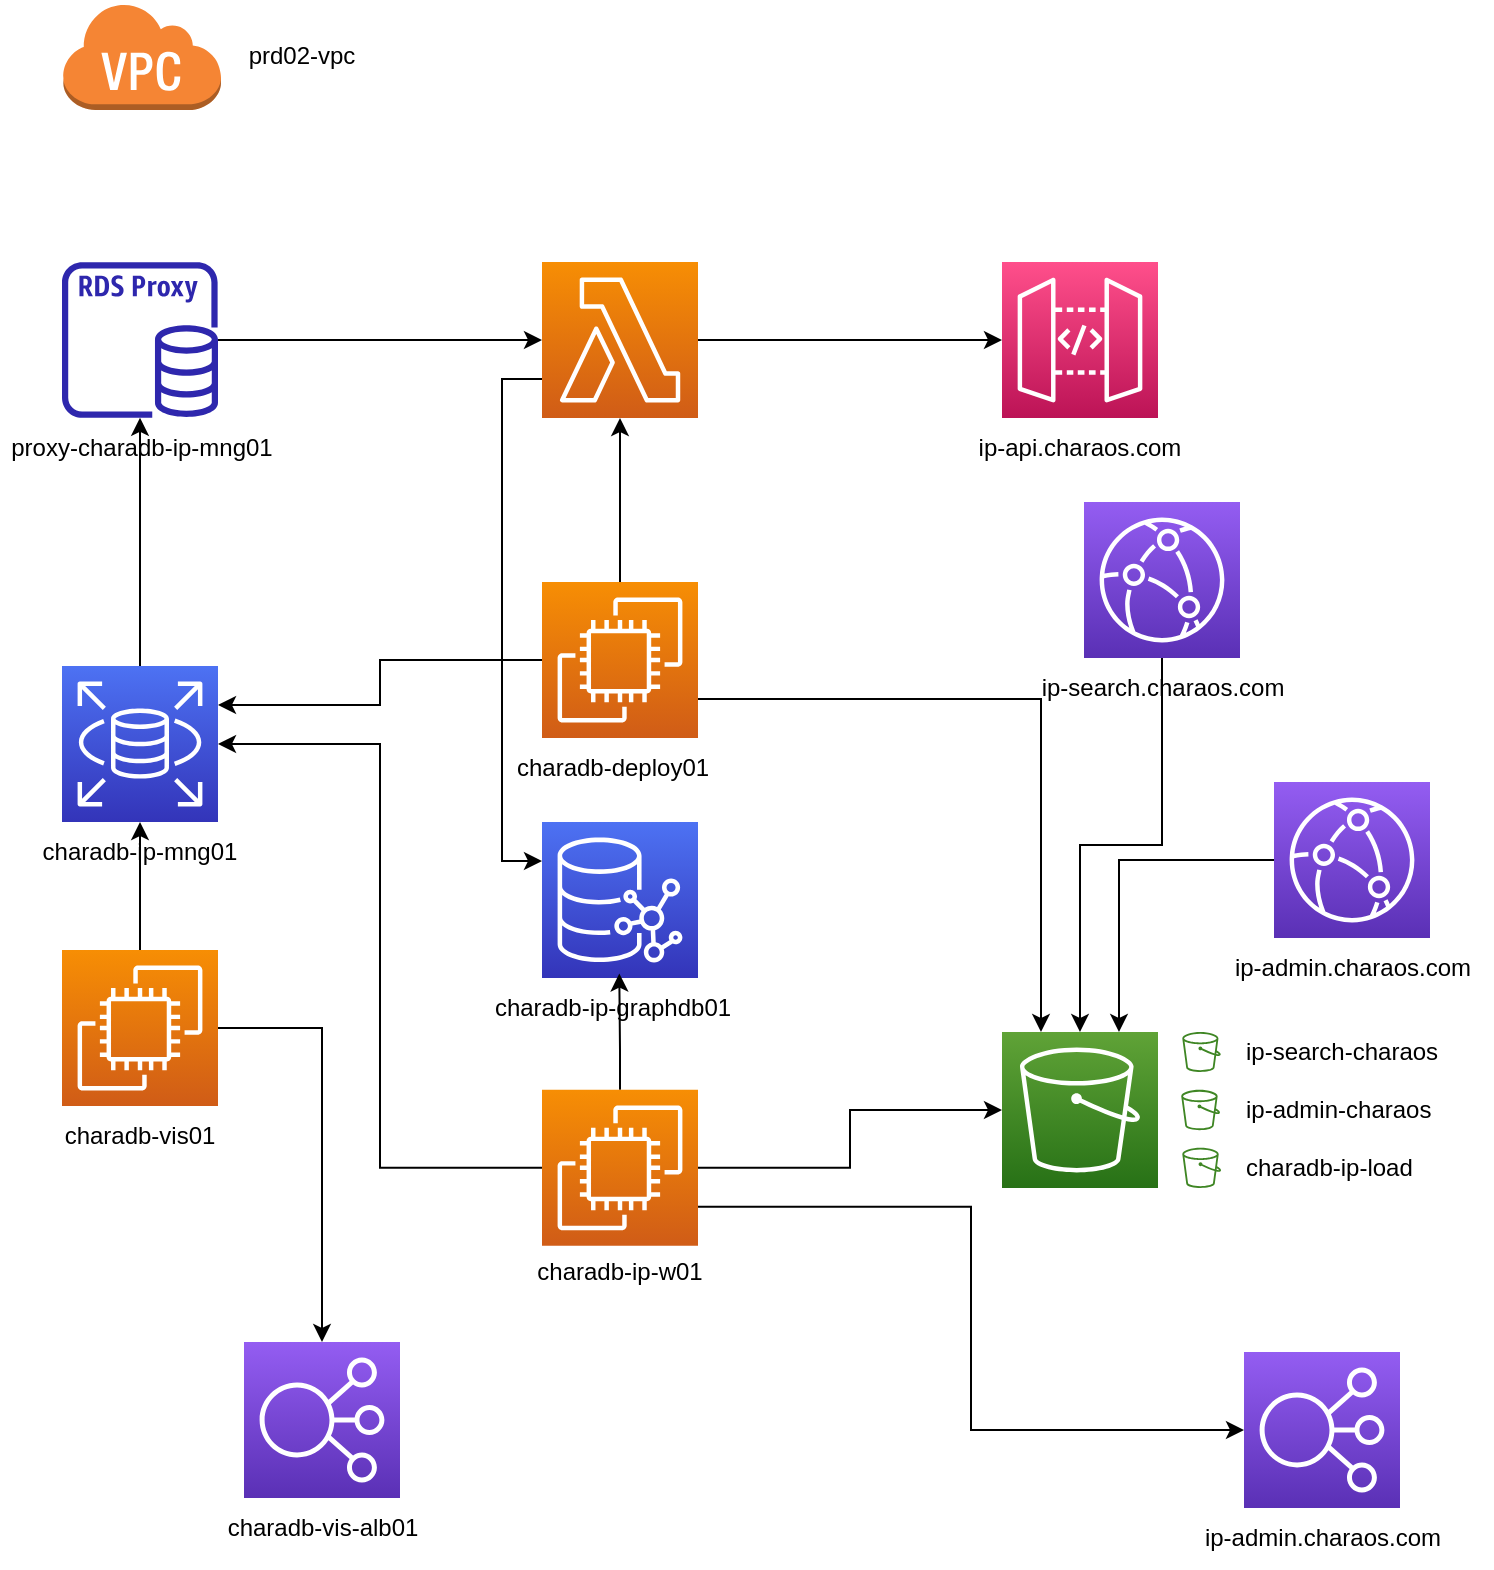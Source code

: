 <mxfile version="21.0.6" type="github">
  <diagram id="SxIJ2LlRQHvGSV_vCLlB" name="ページ1">
    <mxGraphModel dx="1728" dy="957" grid="1" gridSize="10" guides="1" tooltips="1" connect="1" arrows="1" fold="1" page="1" pageScale="1" pageWidth="1169" pageHeight="827" math="0" shadow="0">
      <root>
        <mxCell id="0" />
        <mxCell id="1" parent="0" />
        <mxCell id="drFdQ-J8PyUqmCF1jSi9-41" style="edgeStyle=orthogonalEdgeStyle;rounded=0;orthogonalLoop=1;jettySize=auto;html=1;entryX=0;entryY=0.5;entryDx=0;entryDy=0;entryPerimeter=0;" edge="1" parent="1" source="drFdQ-J8PyUqmCF1jSi9-1" target="drFdQ-J8PyUqmCF1jSi9-3">
          <mxGeometry relative="1" as="geometry" />
        </mxCell>
        <mxCell id="drFdQ-J8PyUqmCF1jSi9-1" value="" style="sketch=0;outlineConnect=0;fontColor=#232F3E;gradientColor=none;fillColor=#2E27AD;strokeColor=none;dashed=0;verticalLabelPosition=bottom;verticalAlign=top;align=center;html=1;fontSize=12;fontStyle=0;aspect=fixed;pointerEvents=1;shape=mxgraph.aws4.rds_proxy;" vertex="1" parent="1">
          <mxGeometry x="90" y="200" width="78" height="78" as="geometry" />
        </mxCell>
        <mxCell id="drFdQ-J8PyUqmCF1jSi9-40" style="edgeStyle=orthogonalEdgeStyle;rounded=0;orthogonalLoop=1;jettySize=auto;html=1;exitX=0.5;exitY=0;exitDx=0;exitDy=0;exitPerimeter=0;" edge="1" parent="1" source="drFdQ-J8PyUqmCF1jSi9-2" target="drFdQ-J8PyUqmCF1jSi9-1">
          <mxGeometry relative="1" as="geometry" />
        </mxCell>
        <mxCell id="drFdQ-J8PyUqmCF1jSi9-2" value="" style="sketch=0;points=[[0,0,0],[0.25,0,0],[0.5,0,0],[0.75,0,0],[1,0,0],[0,1,0],[0.25,1,0],[0.5,1,0],[0.75,1,0],[1,1,0],[0,0.25,0],[0,0.5,0],[0,0.75,0],[1,0.25,0],[1,0.5,0],[1,0.75,0]];outlineConnect=0;fontColor=#232F3E;gradientColor=#4D72F3;gradientDirection=north;fillColor=#3334B9;strokeColor=#ffffff;dashed=0;verticalLabelPosition=bottom;verticalAlign=top;align=center;html=1;fontSize=12;fontStyle=0;aspect=fixed;shape=mxgraph.aws4.resourceIcon;resIcon=mxgraph.aws4.rds;" vertex="1" parent="1">
          <mxGeometry x="90" y="402" width="78" height="78" as="geometry" />
        </mxCell>
        <mxCell id="drFdQ-J8PyUqmCF1jSi9-42" style="edgeStyle=orthogonalEdgeStyle;rounded=0;orthogonalLoop=1;jettySize=auto;html=1;exitX=1;exitY=0.5;exitDx=0;exitDy=0;exitPerimeter=0;entryX=0;entryY=0.5;entryDx=0;entryDy=0;entryPerimeter=0;" edge="1" parent="1" source="drFdQ-J8PyUqmCF1jSi9-3" target="drFdQ-J8PyUqmCF1jSi9-4">
          <mxGeometry relative="1" as="geometry" />
        </mxCell>
        <mxCell id="drFdQ-J8PyUqmCF1jSi9-44" style="edgeStyle=orthogonalEdgeStyle;rounded=0;orthogonalLoop=1;jettySize=auto;html=1;exitX=0;exitY=0.75;exitDx=0;exitDy=0;exitPerimeter=0;entryX=0;entryY=0.25;entryDx=0;entryDy=0;entryPerimeter=0;" edge="1" parent="1" source="drFdQ-J8PyUqmCF1jSi9-3" target="drFdQ-J8PyUqmCF1jSi9-7">
          <mxGeometry relative="1" as="geometry" />
        </mxCell>
        <mxCell id="drFdQ-J8PyUqmCF1jSi9-3" value="" style="sketch=0;points=[[0,0,0],[0.25,0,0],[0.5,0,0],[0.75,0,0],[1,0,0],[0,1,0],[0.25,1,0],[0.5,1,0],[0.75,1,0],[1,1,0],[0,0.25,0],[0,0.5,0],[0,0.75,0],[1,0.25,0],[1,0.5,0],[1,0.75,0]];outlineConnect=0;fontColor=#232F3E;gradientColor=#F78E04;gradientDirection=north;fillColor=#D05C17;strokeColor=#ffffff;dashed=0;verticalLabelPosition=bottom;verticalAlign=top;align=center;html=1;fontSize=12;fontStyle=0;aspect=fixed;shape=mxgraph.aws4.resourceIcon;resIcon=mxgraph.aws4.lambda;" vertex="1" parent="1">
          <mxGeometry x="330" y="200" width="78" height="78" as="geometry" />
        </mxCell>
        <mxCell id="drFdQ-J8PyUqmCF1jSi9-4" value="" style="sketch=0;points=[[0,0,0],[0.25,0,0],[0.5,0,0],[0.75,0,0],[1,0,0],[0,1,0],[0.25,1,0],[0.5,1,0],[0.75,1,0],[1,1,0],[0,0.25,0],[0,0.5,0],[0,0.75,0],[1,0.25,0],[1,0.5,0],[1,0.75,0]];outlineConnect=0;fontColor=#232F3E;gradientColor=#FF4F8B;gradientDirection=north;fillColor=#BC1356;strokeColor=#ffffff;dashed=0;verticalLabelPosition=bottom;verticalAlign=top;align=center;html=1;fontSize=12;fontStyle=0;aspect=fixed;shape=mxgraph.aws4.resourceIcon;resIcon=mxgraph.aws4.api_gateway;" vertex="1" parent="1">
          <mxGeometry x="560" y="200" width="78" height="78" as="geometry" />
        </mxCell>
        <mxCell id="drFdQ-J8PyUqmCF1jSi9-49" style="edgeStyle=orthogonalEdgeStyle;rounded=0;orthogonalLoop=1;jettySize=auto;html=1;exitX=0.5;exitY=1;exitDx=0;exitDy=0;exitPerimeter=0;" edge="1" parent="1" source="drFdQ-J8PyUqmCF1jSi9-5" target="drFdQ-J8PyUqmCF1jSi9-9">
          <mxGeometry relative="1" as="geometry" />
        </mxCell>
        <mxCell id="drFdQ-J8PyUqmCF1jSi9-5" value="" style="sketch=0;points=[[0,0,0],[0.25,0,0],[0.5,0,0],[0.75,0,0],[1,0,0],[0,1,0],[0.25,1,0],[0.5,1,0],[0.75,1,0],[1,1,0],[0,0.25,0],[0,0.5,0],[0,0.75,0],[1,0.25,0],[1,0.5,0],[1,0.75,0]];outlineConnect=0;fontColor=#232F3E;gradientColor=#945DF2;gradientDirection=north;fillColor=#5A30B5;strokeColor=#ffffff;dashed=0;verticalLabelPosition=bottom;verticalAlign=top;align=center;html=1;fontSize=12;fontStyle=0;aspect=fixed;shape=mxgraph.aws4.resourceIcon;resIcon=mxgraph.aws4.cloudfront;" vertex="1" parent="1">
          <mxGeometry x="601" y="320" width="78" height="78" as="geometry" />
        </mxCell>
        <mxCell id="drFdQ-J8PyUqmCF1jSi9-43" style="edgeStyle=orthogonalEdgeStyle;rounded=0;orthogonalLoop=1;jettySize=auto;html=1;exitX=0.5;exitY=0;exitDx=0;exitDy=0;exitPerimeter=0;entryX=0.5;entryY=1;entryDx=0;entryDy=0;entryPerimeter=0;" edge="1" parent="1" source="drFdQ-J8PyUqmCF1jSi9-6" target="drFdQ-J8PyUqmCF1jSi9-3">
          <mxGeometry relative="1" as="geometry" />
        </mxCell>
        <mxCell id="drFdQ-J8PyUqmCF1jSi9-47" style="edgeStyle=orthogonalEdgeStyle;rounded=0;orthogonalLoop=1;jettySize=auto;html=1;exitX=0;exitY=0.5;exitDx=0;exitDy=0;exitPerimeter=0;entryX=1;entryY=0.25;entryDx=0;entryDy=0;entryPerimeter=0;" edge="1" parent="1" source="drFdQ-J8PyUqmCF1jSi9-6" target="drFdQ-J8PyUqmCF1jSi9-2">
          <mxGeometry relative="1" as="geometry" />
        </mxCell>
        <mxCell id="drFdQ-J8PyUqmCF1jSi9-48" style="edgeStyle=orthogonalEdgeStyle;rounded=0;orthogonalLoop=1;jettySize=auto;html=1;exitX=1;exitY=0.75;exitDx=0;exitDy=0;exitPerimeter=0;entryX=0.25;entryY=0;entryDx=0;entryDy=0;entryPerimeter=0;" edge="1" parent="1" source="drFdQ-J8PyUqmCF1jSi9-6" target="drFdQ-J8PyUqmCF1jSi9-9">
          <mxGeometry relative="1" as="geometry" />
        </mxCell>
        <mxCell id="drFdQ-J8PyUqmCF1jSi9-6" value="" style="sketch=0;points=[[0,0,0],[0.25,0,0],[0.5,0,0],[0.75,0,0],[1,0,0],[0,1,0],[0.25,1,0],[0.5,1,0],[0.75,1,0],[1,1,0],[0,0.25,0],[0,0.5,0],[0,0.75,0],[1,0.25,0],[1,0.5,0],[1,0.75,0]];outlineConnect=0;fontColor=#232F3E;gradientColor=#F78E04;gradientDirection=north;fillColor=#D05C17;strokeColor=#ffffff;dashed=0;verticalLabelPosition=bottom;verticalAlign=top;align=center;html=1;fontSize=12;fontStyle=0;aspect=fixed;shape=mxgraph.aws4.resourceIcon;resIcon=mxgraph.aws4.ec2;" vertex="1" parent="1">
          <mxGeometry x="330" y="360" width="78" height="78" as="geometry" />
        </mxCell>
        <mxCell id="drFdQ-J8PyUqmCF1jSi9-7" value="" style="sketch=0;points=[[0,0,0],[0.25,0,0],[0.5,0,0],[0.75,0,0],[1,0,0],[0,1,0],[0.25,1,0],[0.5,1,0],[0.75,1,0],[1,1,0],[0,0.25,0],[0,0.5,0],[0,0.75,0],[1,0.25,0],[1,0.5,0],[1,0.75,0]];outlineConnect=0;fontColor=#232F3E;gradientColor=#4D72F3;gradientDirection=north;fillColor=#3334B9;strokeColor=#ffffff;dashed=0;verticalLabelPosition=bottom;verticalAlign=top;align=center;html=1;fontSize=12;fontStyle=0;aspect=fixed;shape=mxgraph.aws4.resourceIcon;resIcon=mxgraph.aws4.neptune;" vertex="1" parent="1">
          <mxGeometry x="330" y="480" width="78" height="78" as="geometry" />
        </mxCell>
        <mxCell id="drFdQ-J8PyUqmCF1jSi9-8" value="" style="sketch=0;points=[[0,0,0],[0.25,0,0],[0.5,0,0],[0.75,0,0],[1,0,0],[0,1,0],[0.25,1,0],[0.5,1,0],[0.75,1,0],[1,1,0],[0,0.25,0],[0,0.5,0],[0,0.75,0],[1,0.25,0],[1,0.5,0],[1,0.75,0]];outlineConnect=0;fontColor=#232F3E;gradientColor=#945DF2;gradientDirection=north;fillColor=#5A30B5;strokeColor=#ffffff;dashed=0;verticalLabelPosition=bottom;verticalAlign=top;align=center;html=1;fontSize=12;fontStyle=0;aspect=fixed;shape=mxgraph.aws4.resourceIcon;resIcon=mxgraph.aws4.elastic_load_balancing;" vertex="1" parent="1">
          <mxGeometry x="681" y="745" width="78" height="78" as="geometry" />
        </mxCell>
        <mxCell id="drFdQ-J8PyUqmCF1jSi9-9" value="" style="sketch=0;points=[[0,0,0],[0.25,0,0],[0.5,0,0],[0.75,0,0],[1,0,0],[0,1,0],[0.25,1,0],[0.5,1,0],[0.75,1,0],[1,1,0],[0,0.25,0],[0,0.5,0],[0,0.75,0],[1,0.25,0],[1,0.5,0],[1,0.75,0]];outlineConnect=0;fontColor=#232F3E;gradientColor=#60A337;gradientDirection=north;fillColor=#277116;strokeColor=#ffffff;dashed=0;verticalLabelPosition=bottom;verticalAlign=top;align=center;html=1;fontSize=12;fontStyle=0;aspect=fixed;shape=mxgraph.aws4.resourceIcon;resIcon=mxgraph.aws4.s3;" vertex="1" parent="1">
          <mxGeometry x="560" y="585" width="78" height="78" as="geometry" />
        </mxCell>
        <mxCell id="drFdQ-J8PyUqmCF1jSi9-10" value="prd02-vpc" style="text;strokeColor=none;align=center;fillColor=none;html=1;verticalAlign=middle;whiteSpace=wrap;rounded=0;" vertex="1" parent="1">
          <mxGeometry x="180" y="82" width="60" height="30" as="geometry" />
        </mxCell>
        <mxCell id="drFdQ-J8PyUqmCF1jSi9-11" value="" style="outlineConnect=0;dashed=0;verticalLabelPosition=bottom;verticalAlign=top;align=center;html=1;shape=mxgraph.aws3.virtual_private_cloud;fillColor=#F58534;gradientColor=none;" vertex="1" parent="1">
          <mxGeometry x="90" y="70" width="79.5" height="54" as="geometry" />
        </mxCell>
        <mxCell id="drFdQ-J8PyUqmCF1jSi9-12" value="proxy-charadb-ip-mng01" style="text;strokeColor=none;align=center;fillColor=none;html=1;verticalAlign=middle;whiteSpace=wrap;rounded=0;" vertex="1" parent="1">
          <mxGeometry x="59.75" y="278" width="140" height="30" as="geometry" />
        </mxCell>
        <mxCell id="drFdQ-J8PyUqmCF1jSi9-14" value="charadb-ip-mng01" style="text;strokeColor=none;align=center;fillColor=none;html=1;verticalAlign=middle;whiteSpace=wrap;rounded=0;" vertex="1" parent="1">
          <mxGeometry x="59" y="480" width="140" height="30" as="geometry" />
        </mxCell>
        <mxCell id="drFdQ-J8PyUqmCF1jSi9-15" value="ip-api.charaos.com" style="text;strokeColor=none;align=center;fillColor=none;html=1;verticalAlign=middle;whiteSpace=wrap;rounded=0;" vertex="1" parent="1">
          <mxGeometry x="529" y="278" width="140" height="30" as="geometry" />
        </mxCell>
        <mxCell id="drFdQ-J8PyUqmCF1jSi9-45" style="edgeStyle=orthogonalEdgeStyle;rounded=0;orthogonalLoop=1;jettySize=auto;html=1;exitX=0.5;exitY=0;exitDx=0;exitDy=0;exitPerimeter=0;entryX=0.526;entryY=-0.074;entryDx=0;entryDy=0;entryPerimeter=0;" edge="1" parent="1" source="drFdQ-J8PyUqmCF1jSi9-17" target="drFdQ-J8PyUqmCF1jSi9-32">
          <mxGeometry relative="1" as="geometry" />
        </mxCell>
        <mxCell id="drFdQ-J8PyUqmCF1jSi9-46" style="edgeStyle=orthogonalEdgeStyle;rounded=0;orthogonalLoop=1;jettySize=auto;html=1;exitX=0;exitY=0.5;exitDx=0;exitDy=0;exitPerimeter=0;entryX=1;entryY=0.5;entryDx=0;entryDy=0;entryPerimeter=0;" edge="1" parent="1" source="drFdQ-J8PyUqmCF1jSi9-17" target="drFdQ-J8PyUqmCF1jSi9-2">
          <mxGeometry relative="1" as="geometry" />
        </mxCell>
        <mxCell id="drFdQ-J8PyUqmCF1jSi9-51" style="edgeStyle=orthogonalEdgeStyle;rounded=0;orthogonalLoop=1;jettySize=auto;html=1;exitX=1;exitY=0.5;exitDx=0;exitDy=0;exitPerimeter=0;entryX=0;entryY=0.5;entryDx=0;entryDy=0;entryPerimeter=0;" edge="1" parent="1" source="drFdQ-J8PyUqmCF1jSi9-17" target="drFdQ-J8PyUqmCF1jSi9-9">
          <mxGeometry relative="1" as="geometry" />
        </mxCell>
        <mxCell id="drFdQ-J8PyUqmCF1jSi9-52" style="edgeStyle=orthogonalEdgeStyle;rounded=0;orthogonalLoop=1;jettySize=auto;html=1;exitX=1;exitY=0.75;exitDx=0;exitDy=0;exitPerimeter=0;entryX=0;entryY=0.5;entryDx=0;entryDy=0;entryPerimeter=0;" edge="1" parent="1" source="drFdQ-J8PyUqmCF1jSi9-17" target="drFdQ-J8PyUqmCF1jSi9-8">
          <mxGeometry relative="1" as="geometry" />
        </mxCell>
        <mxCell id="drFdQ-J8PyUqmCF1jSi9-17" value="" style="sketch=0;points=[[0,0,0],[0.25,0,0],[0.5,0,0],[0.75,0,0],[1,0,0],[0,1,0],[0.25,1,0],[0.5,1,0],[0.75,1,0],[1,1,0],[0,0.25,0],[0,0.5,0],[0,0.75,0],[1,0.25,0],[1,0.5,0],[1,0.75,0]];outlineConnect=0;fontColor=#232F3E;gradientColor=#F78E04;gradientDirection=north;fillColor=#D05C17;strokeColor=#ffffff;dashed=0;verticalLabelPosition=bottom;verticalAlign=top;align=center;html=1;fontSize=12;fontStyle=0;aspect=fixed;shape=mxgraph.aws4.resourceIcon;resIcon=mxgraph.aws4.ec2;" vertex="1" parent="1">
          <mxGeometry x="330" y="613.92" width="78" height="78" as="geometry" />
        </mxCell>
        <mxCell id="drFdQ-J8PyUqmCF1jSi9-18" value="" style="sketch=0;outlineConnect=0;fontColor=#232F3E;gradientColor=none;fillColor=#3F8624;strokeColor=none;dashed=0;verticalLabelPosition=bottom;verticalAlign=top;align=center;html=1;fontSize=12;fontStyle=0;aspect=fixed;pointerEvents=1;shape=mxgraph.aws4.bucket;" vertex="1" parent="1">
          <mxGeometry x="650.15" y="585" width="19.23" height="20" as="geometry" />
        </mxCell>
        <mxCell id="drFdQ-J8PyUqmCF1jSi9-19" value="charadb-deploy01" style="text;html=1;align=center;verticalAlign=middle;resizable=0;points=[];autosize=1;strokeColor=none;fillColor=none;" vertex="1" parent="1">
          <mxGeometry x="305" y="438" width="120" height="30" as="geometry" />
        </mxCell>
        <mxCell id="drFdQ-J8PyUqmCF1jSi9-20" value="ip-search.charaos.com" style="text;html=1;align=center;verticalAlign=middle;resizable=0;points=[];autosize=1;strokeColor=none;fillColor=none;" vertex="1" parent="1">
          <mxGeometry x="570" y="398" width="140" height="30" as="geometry" />
        </mxCell>
        <mxCell id="drFdQ-J8PyUqmCF1jSi9-22" value="" style="sketch=0;outlineConnect=0;fontColor=#232F3E;gradientColor=none;fillColor=#3F8624;strokeColor=none;dashed=0;verticalLabelPosition=bottom;verticalAlign=top;align=center;html=1;fontSize=12;fontStyle=0;aspect=fixed;pointerEvents=1;shape=mxgraph.aws4.bucket;" vertex="1" parent="1">
          <mxGeometry x="649.62" y="613.92" width="19.38" height="20.16" as="geometry" />
        </mxCell>
        <mxCell id="drFdQ-J8PyUqmCF1jSi9-23" value="" style="sketch=0;outlineConnect=0;fontColor=#232F3E;gradientColor=none;fillColor=#3F8624;strokeColor=none;dashed=0;verticalLabelPosition=bottom;verticalAlign=top;align=center;html=1;fontSize=12;fontStyle=0;aspect=fixed;pointerEvents=1;shape=mxgraph.aws4.bucket;" vertex="1" parent="1">
          <mxGeometry x="650.15" y="642.84" width="19.38" height="20.16" as="geometry" />
        </mxCell>
        <mxCell id="drFdQ-J8PyUqmCF1jSi9-24" value="ip-search-charaos" style="text;html=1;align=left;verticalAlign=middle;resizable=0;points=[];autosize=1;strokeColor=none;fillColor=none;" vertex="1" parent="1">
          <mxGeometry x="680" y="580" width="120" height="30" as="geometry" />
        </mxCell>
        <mxCell id="drFdQ-J8PyUqmCF1jSi9-25" value="ip-admin-charaos" style="text;html=1;align=left;verticalAlign=middle;resizable=0;points=[];autosize=1;strokeColor=none;fillColor=none;" vertex="1" parent="1">
          <mxGeometry x="680" y="609" width="120" height="30" as="geometry" />
        </mxCell>
        <mxCell id="drFdQ-J8PyUqmCF1jSi9-26" value="charadb-ip-load" style="text;html=1;align=left;verticalAlign=middle;resizable=0;points=[];autosize=1;strokeColor=none;fillColor=none;" vertex="1" parent="1">
          <mxGeometry x="680" y="637.92" width="110" height="30" as="geometry" />
        </mxCell>
        <mxCell id="drFdQ-J8PyUqmCF1jSi9-53" style="edgeStyle=orthogonalEdgeStyle;rounded=0;orthogonalLoop=1;jettySize=auto;html=1;exitX=1;exitY=0.5;exitDx=0;exitDy=0;exitPerimeter=0;" edge="1" parent="1" source="drFdQ-J8PyUqmCF1jSi9-28" target="drFdQ-J8PyUqmCF1jSi9-36">
          <mxGeometry relative="1" as="geometry" />
        </mxCell>
        <mxCell id="drFdQ-J8PyUqmCF1jSi9-54" style="edgeStyle=orthogonalEdgeStyle;rounded=0;orthogonalLoop=1;jettySize=auto;html=1;exitX=0.5;exitY=0;exitDx=0;exitDy=0;exitPerimeter=0;" edge="1" parent="1" source="drFdQ-J8PyUqmCF1jSi9-28" target="drFdQ-J8PyUqmCF1jSi9-2">
          <mxGeometry relative="1" as="geometry" />
        </mxCell>
        <mxCell id="drFdQ-J8PyUqmCF1jSi9-28" value="" style="sketch=0;points=[[0,0,0],[0.25,0,0],[0.5,0,0],[0.75,0,0],[1,0,0],[0,1,0],[0.25,1,0],[0.5,1,0],[0.75,1,0],[1,1,0],[0,0.25,0],[0,0.5,0],[0,0.75,0],[1,0.25,0],[1,0.5,0],[1,0.75,0]];outlineConnect=0;fontColor=#232F3E;gradientColor=#F78E04;gradientDirection=north;fillColor=#D05C17;strokeColor=#ffffff;dashed=0;verticalLabelPosition=bottom;verticalAlign=top;align=center;html=1;fontSize=12;fontStyle=0;aspect=fixed;shape=mxgraph.aws4.resourceIcon;resIcon=mxgraph.aws4.ec2;" vertex="1" parent="1">
          <mxGeometry x="90" y="544" width="78" height="78" as="geometry" />
        </mxCell>
        <mxCell id="drFdQ-J8PyUqmCF1jSi9-29" value="charadb-vis01" style="text;strokeColor=none;align=center;fillColor=none;html=1;verticalAlign=middle;whiteSpace=wrap;rounded=0;" vertex="1" parent="1">
          <mxGeometry x="59" y="622" width="140" height="30" as="geometry" />
        </mxCell>
        <mxCell id="drFdQ-J8PyUqmCF1jSi9-30" value="charadb-ip-w01" style="text;strokeColor=none;align=center;fillColor=none;html=1;verticalAlign=middle;whiteSpace=wrap;rounded=0;" vertex="1" parent="1">
          <mxGeometry x="299" y="690" width="140" height="30" as="geometry" />
        </mxCell>
        <mxCell id="drFdQ-J8PyUqmCF1jSi9-32" value="charadb-ip-graphdb01" style="text;html=1;align=center;verticalAlign=middle;resizable=0;points=[];autosize=1;strokeColor=none;fillColor=none;" vertex="1" parent="1">
          <mxGeometry x="295" y="558" width="140" height="30" as="geometry" />
        </mxCell>
        <mxCell id="drFdQ-J8PyUqmCF1jSi9-50" style="edgeStyle=orthogonalEdgeStyle;rounded=0;orthogonalLoop=1;jettySize=auto;html=1;exitX=0;exitY=0.5;exitDx=0;exitDy=0;exitPerimeter=0;entryX=0.75;entryY=0;entryDx=0;entryDy=0;entryPerimeter=0;" edge="1" parent="1" source="drFdQ-J8PyUqmCF1jSi9-33" target="drFdQ-J8PyUqmCF1jSi9-9">
          <mxGeometry relative="1" as="geometry" />
        </mxCell>
        <mxCell id="drFdQ-J8PyUqmCF1jSi9-33" value="" style="sketch=0;points=[[0,0,0],[0.25,0,0],[0.5,0,0],[0.75,0,0],[1,0,0],[0,1,0],[0.25,1,0],[0.5,1,0],[0.75,1,0],[1,1,0],[0,0.25,0],[0,0.5,0],[0,0.75,0],[1,0.25,0],[1,0.5,0],[1,0.75,0]];outlineConnect=0;fontColor=#232F3E;gradientColor=#945DF2;gradientDirection=north;fillColor=#5A30B5;strokeColor=#ffffff;dashed=0;verticalLabelPosition=bottom;verticalAlign=top;align=center;html=1;fontSize=12;fontStyle=0;aspect=fixed;shape=mxgraph.aws4.resourceIcon;resIcon=mxgraph.aws4.cloudfront;" vertex="1" parent="1">
          <mxGeometry x="696" y="460" width="78" height="78" as="geometry" />
        </mxCell>
        <mxCell id="drFdQ-J8PyUqmCF1jSi9-34" value="ip-admin.charaos.com" style="text;html=1;align=center;verticalAlign=middle;resizable=0;points=[];autosize=1;strokeColor=none;fillColor=none;" vertex="1" parent="1">
          <mxGeometry x="665" y="538" width="140" height="30" as="geometry" />
        </mxCell>
        <mxCell id="drFdQ-J8PyUqmCF1jSi9-35" value="ip-admin.charaos.com" style="text;html=1;align=center;verticalAlign=middle;resizable=0;points=[];autosize=1;strokeColor=none;fillColor=none;" vertex="1" parent="1">
          <mxGeometry x="650" y="823" width="140" height="30" as="geometry" />
        </mxCell>
        <mxCell id="drFdQ-J8PyUqmCF1jSi9-36" value="" style="sketch=0;points=[[0,0,0],[0.25,0,0],[0.5,0,0],[0.75,0,0],[1,0,0],[0,1,0],[0.25,1,0],[0.5,1,0],[0.75,1,0],[1,1,0],[0,0.25,0],[0,0.5,0],[0,0.75,0],[1,0.25,0],[1,0.5,0],[1,0.75,0]];outlineConnect=0;fontColor=#232F3E;gradientColor=#945DF2;gradientDirection=north;fillColor=#5A30B5;strokeColor=#ffffff;dashed=0;verticalLabelPosition=bottom;verticalAlign=top;align=center;html=1;fontSize=12;fontStyle=0;aspect=fixed;shape=mxgraph.aws4.resourceIcon;resIcon=mxgraph.aws4.elastic_load_balancing;" vertex="1" parent="1">
          <mxGeometry x="181" y="740" width="78" height="78" as="geometry" />
        </mxCell>
        <mxCell id="drFdQ-J8PyUqmCF1jSi9-37" value="charadb-vis-alb01" style="text;html=1;align=center;verticalAlign=middle;resizable=0;points=[];autosize=1;strokeColor=none;fillColor=none;" vertex="1" parent="1">
          <mxGeometry x="160" y="818" width="120" height="30" as="geometry" />
        </mxCell>
      </root>
    </mxGraphModel>
  </diagram>
</mxfile>

